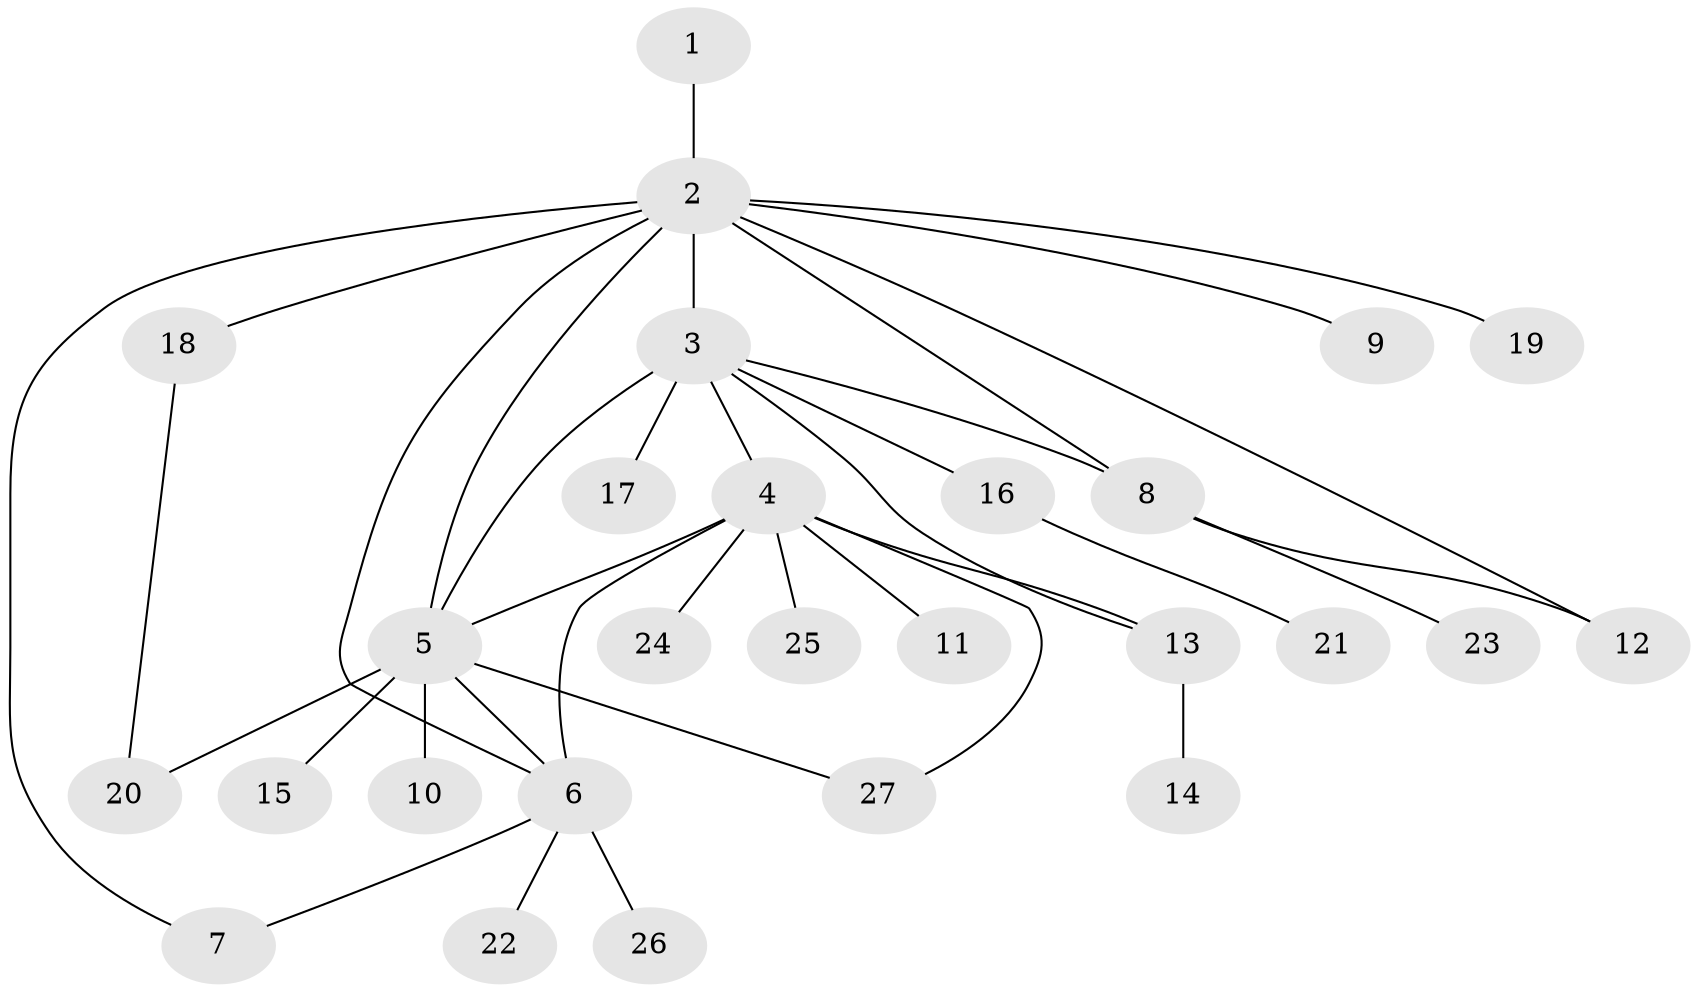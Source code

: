 // original degree distribution, {1: 0.5, 8: 0.018518518518518517, 24: 0.018518518518518517, 10: 0.018518518518518517, 3: 0.09259259259259259, 7: 0.037037037037037035, 2: 0.2222222222222222, 5: 0.037037037037037035, 6: 0.018518518518518517, 4: 0.037037037037037035}
// Generated by graph-tools (version 1.1) at 2025/35/03/09/25 02:35:32]
// undirected, 27 vertices, 36 edges
graph export_dot {
graph [start="1"]
  node [color=gray90,style=filled];
  1;
  2;
  3;
  4;
  5;
  6;
  7;
  8;
  9;
  10;
  11;
  12;
  13;
  14;
  15;
  16;
  17;
  18;
  19;
  20;
  21;
  22;
  23;
  24;
  25;
  26;
  27;
  1 -- 2 [weight=1.0];
  2 -- 3 [weight=11.0];
  2 -- 5 [weight=2.0];
  2 -- 6 [weight=1.0];
  2 -- 7 [weight=1.0];
  2 -- 8 [weight=1.0];
  2 -- 9 [weight=1.0];
  2 -- 12 [weight=1.0];
  2 -- 18 [weight=1.0];
  2 -- 19 [weight=1.0];
  3 -- 4 [weight=1.0];
  3 -- 5 [weight=2.0];
  3 -- 8 [weight=1.0];
  3 -- 13 [weight=1.0];
  3 -- 16 [weight=1.0];
  3 -- 17 [weight=1.0];
  4 -- 5 [weight=1.0];
  4 -- 6 [weight=1.0];
  4 -- 11 [weight=1.0];
  4 -- 13 [weight=1.0];
  4 -- 24 [weight=1.0];
  4 -- 25 [weight=1.0];
  4 -- 27 [weight=1.0];
  5 -- 6 [weight=1.0];
  5 -- 10 [weight=2.0];
  5 -- 15 [weight=1.0];
  5 -- 20 [weight=1.0];
  5 -- 27 [weight=1.0];
  6 -- 7 [weight=1.0];
  6 -- 22 [weight=1.0];
  6 -- 26 [weight=1.0];
  8 -- 12 [weight=1.0];
  8 -- 23 [weight=1.0];
  13 -- 14 [weight=4.0];
  16 -- 21 [weight=1.0];
  18 -- 20 [weight=1.0];
}
